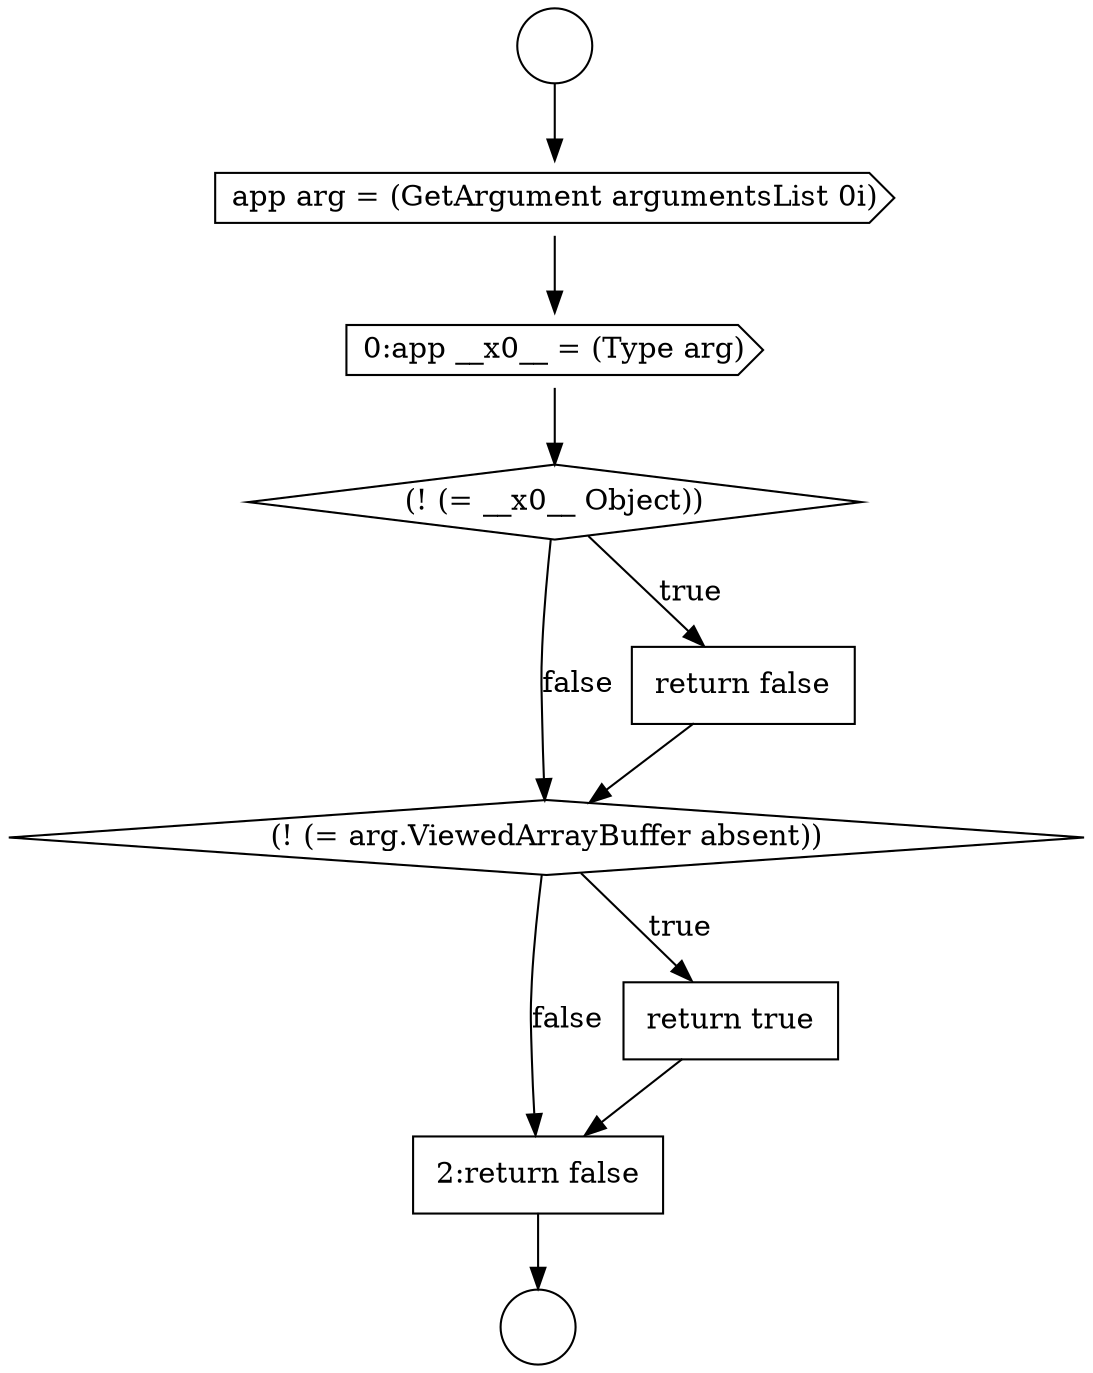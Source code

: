 digraph {
  node16530 [shape=diamond, label=<<font color="black">(! (= arg.ViewedArrayBuffer absent))</font>> color="black" fillcolor="white" style=filled]
  node16527 [shape=cds, label=<<font color="black">0:app __x0__ = (Type arg)</font>> color="black" fillcolor="white" style=filled]
  node16529 [shape=none, margin=0, label=<<font color="black">
    <table border="0" cellborder="1" cellspacing="0" cellpadding="10">
      <tr><td align="left">return false</td></tr>
    </table>
  </font>> color="black" fillcolor="white" style=filled]
  node16524 [shape=circle label=" " color="black" fillcolor="white" style=filled]
  node16528 [shape=diamond, label=<<font color="black">(! (= __x0__ Object))</font>> color="black" fillcolor="white" style=filled]
  node16532 [shape=none, margin=0, label=<<font color="black">
    <table border="0" cellborder="1" cellspacing="0" cellpadding="10">
      <tr><td align="left">2:return false</td></tr>
    </table>
  </font>> color="black" fillcolor="white" style=filled]
  node16525 [shape=circle label=" " color="black" fillcolor="white" style=filled]
  node16531 [shape=none, margin=0, label=<<font color="black">
    <table border="0" cellborder="1" cellspacing="0" cellpadding="10">
      <tr><td align="left">return true</td></tr>
    </table>
  </font>> color="black" fillcolor="white" style=filled]
  node16526 [shape=cds, label=<<font color="black">app arg = (GetArgument argumentsList 0i)</font>> color="black" fillcolor="white" style=filled]
  node16524 -> node16526 [ color="black"]
  node16527 -> node16528 [ color="black"]
  node16528 -> node16529 [label=<<font color="black">true</font>> color="black"]
  node16528 -> node16530 [label=<<font color="black">false</font>> color="black"]
  node16532 -> node16525 [ color="black"]
  node16531 -> node16532 [ color="black"]
  node16530 -> node16531 [label=<<font color="black">true</font>> color="black"]
  node16530 -> node16532 [label=<<font color="black">false</font>> color="black"]
  node16529 -> node16530 [ color="black"]
  node16526 -> node16527 [ color="black"]
}
